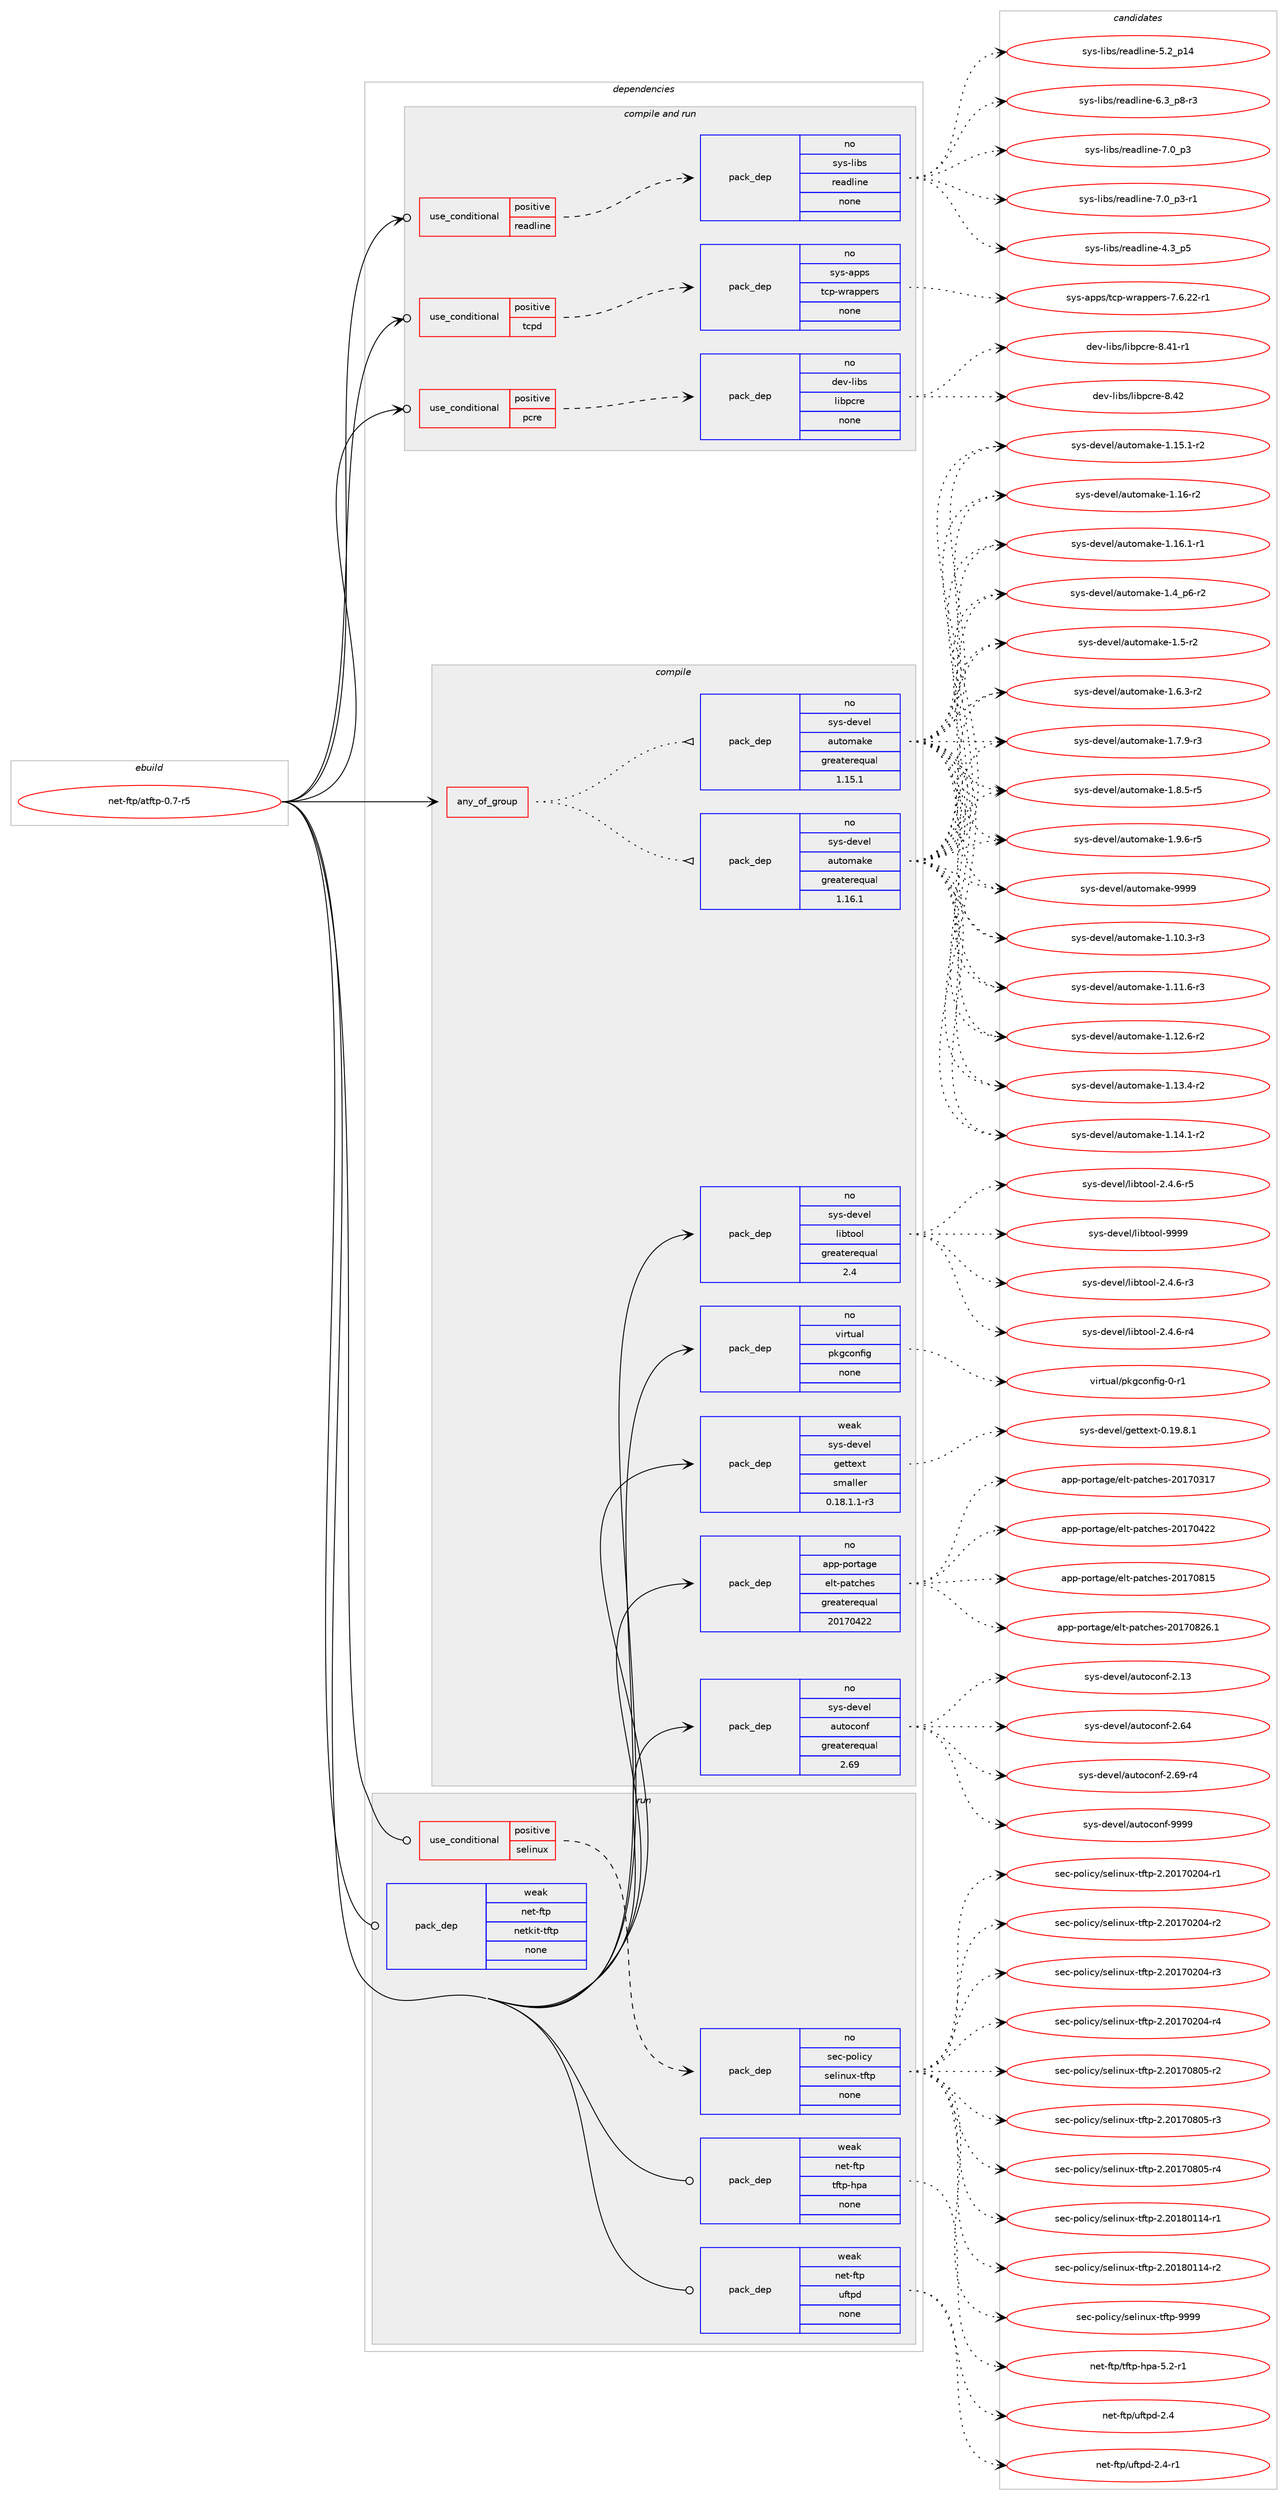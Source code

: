 digraph prolog {

# *************
# Graph options
# *************

newrank=true;
concentrate=true;
compound=true;
graph [rankdir=LR,fontname=Helvetica,fontsize=10,ranksep=1.5];#, ranksep=2.5, nodesep=0.2];
edge  [arrowhead=vee];
node  [fontname=Helvetica,fontsize=10];

# **********
# The ebuild
# **********

subgraph cluster_leftcol {
color=gray;
rank=same;
label=<<i>ebuild</i>>;
id [label="net-ftp/atftp-0.7-r5", color=red, width=4, href="../net-ftp/atftp-0.7-r5.svg"];
}

# ****************
# The dependencies
# ****************

subgraph cluster_midcol {
color=gray;
label=<<i>dependencies</i>>;
subgraph cluster_compile {
fillcolor="#eeeeee";
style=filled;
label=<<i>compile</i>>;
subgraph any13 {
dependency1132 [label=<<TABLE BORDER="0" CELLBORDER="1" CELLSPACING="0" CELLPADDING="4"><TR><TD CELLPADDING="10">any_of_group</TD></TR></TABLE>>, shape=none, color=red];subgraph pack708 {
dependency1133 [label=<<TABLE BORDER="0" CELLBORDER="1" CELLSPACING="0" CELLPADDING="4" WIDTH="220"><TR><TD ROWSPAN="6" CELLPADDING="30">pack_dep</TD></TR><TR><TD WIDTH="110">no</TD></TR><TR><TD>sys-devel</TD></TR><TR><TD>automake</TD></TR><TR><TD>greaterequal</TD></TR><TR><TD>1.16.1</TD></TR></TABLE>>, shape=none, color=blue];
}
dependency1132:e -> dependency1133:w [weight=20,style="dotted",arrowhead="oinv"];
subgraph pack709 {
dependency1134 [label=<<TABLE BORDER="0" CELLBORDER="1" CELLSPACING="0" CELLPADDING="4" WIDTH="220"><TR><TD ROWSPAN="6" CELLPADDING="30">pack_dep</TD></TR><TR><TD WIDTH="110">no</TD></TR><TR><TD>sys-devel</TD></TR><TR><TD>automake</TD></TR><TR><TD>greaterequal</TD></TR><TR><TD>1.15.1</TD></TR></TABLE>>, shape=none, color=blue];
}
dependency1132:e -> dependency1134:w [weight=20,style="dotted",arrowhead="oinv"];
}
id:e -> dependency1132:w [weight=20,style="solid",arrowhead="vee"];
subgraph pack710 {
dependency1135 [label=<<TABLE BORDER="0" CELLBORDER="1" CELLSPACING="0" CELLPADDING="4" WIDTH="220"><TR><TD ROWSPAN="6" CELLPADDING="30">pack_dep</TD></TR><TR><TD WIDTH="110">no</TD></TR><TR><TD>app-portage</TD></TR><TR><TD>elt-patches</TD></TR><TR><TD>greaterequal</TD></TR><TR><TD>20170422</TD></TR></TABLE>>, shape=none, color=blue];
}
id:e -> dependency1135:w [weight=20,style="solid",arrowhead="vee"];
subgraph pack711 {
dependency1136 [label=<<TABLE BORDER="0" CELLBORDER="1" CELLSPACING="0" CELLPADDING="4" WIDTH="220"><TR><TD ROWSPAN="6" CELLPADDING="30">pack_dep</TD></TR><TR><TD WIDTH="110">no</TD></TR><TR><TD>sys-devel</TD></TR><TR><TD>autoconf</TD></TR><TR><TD>greaterequal</TD></TR><TR><TD>2.69</TD></TR></TABLE>>, shape=none, color=blue];
}
id:e -> dependency1136:w [weight=20,style="solid",arrowhead="vee"];
subgraph pack712 {
dependency1137 [label=<<TABLE BORDER="0" CELLBORDER="1" CELLSPACING="0" CELLPADDING="4" WIDTH="220"><TR><TD ROWSPAN="6" CELLPADDING="30">pack_dep</TD></TR><TR><TD WIDTH="110">no</TD></TR><TR><TD>sys-devel</TD></TR><TR><TD>libtool</TD></TR><TR><TD>greaterequal</TD></TR><TR><TD>2.4</TD></TR></TABLE>>, shape=none, color=blue];
}
id:e -> dependency1137:w [weight=20,style="solid",arrowhead="vee"];
subgraph pack713 {
dependency1138 [label=<<TABLE BORDER="0" CELLBORDER="1" CELLSPACING="0" CELLPADDING="4" WIDTH="220"><TR><TD ROWSPAN="6" CELLPADDING="30">pack_dep</TD></TR><TR><TD WIDTH="110">no</TD></TR><TR><TD>virtual</TD></TR><TR><TD>pkgconfig</TD></TR><TR><TD>none</TD></TR><TR><TD></TD></TR></TABLE>>, shape=none, color=blue];
}
id:e -> dependency1138:w [weight=20,style="solid",arrowhead="vee"];
subgraph pack714 {
dependency1139 [label=<<TABLE BORDER="0" CELLBORDER="1" CELLSPACING="0" CELLPADDING="4" WIDTH="220"><TR><TD ROWSPAN="6" CELLPADDING="30">pack_dep</TD></TR><TR><TD WIDTH="110">weak</TD></TR><TR><TD>sys-devel</TD></TR><TR><TD>gettext</TD></TR><TR><TD>smaller</TD></TR><TR><TD>0.18.1.1-r3</TD></TR></TABLE>>, shape=none, color=blue];
}
id:e -> dependency1139:w [weight=20,style="solid",arrowhead="vee"];
}
subgraph cluster_compileandrun {
fillcolor="#eeeeee";
style=filled;
label=<<i>compile and run</i>>;
subgraph cond413 {
dependency1140 [label=<<TABLE BORDER="0" CELLBORDER="1" CELLSPACING="0" CELLPADDING="4"><TR><TD ROWSPAN="3" CELLPADDING="10">use_conditional</TD></TR><TR><TD>positive</TD></TR><TR><TD>pcre</TD></TR></TABLE>>, shape=none, color=red];
subgraph pack715 {
dependency1141 [label=<<TABLE BORDER="0" CELLBORDER="1" CELLSPACING="0" CELLPADDING="4" WIDTH="220"><TR><TD ROWSPAN="6" CELLPADDING="30">pack_dep</TD></TR><TR><TD WIDTH="110">no</TD></TR><TR><TD>dev-libs</TD></TR><TR><TD>libpcre</TD></TR><TR><TD>none</TD></TR><TR><TD></TD></TR></TABLE>>, shape=none, color=blue];
}
dependency1140:e -> dependency1141:w [weight=20,style="dashed",arrowhead="vee"];
}
id:e -> dependency1140:w [weight=20,style="solid",arrowhead="odotvee"];
subgraph cond414 {
dependency1142 [label=<<TABLE BORDER="0" CELLBORDER="1" CELLSPACING="0" CELLPADDING="4"><TR><TD ROWSPAN="3" CELLPADDING="10">use_conditional</TD></TR><TR><TD>positive</TD></TR><TR><TD>readline</TD></TR></TABLE>>, shape=none, color=red];
subgraph pack716 {
dependency1143 [label=<<TABLE BORDER="0" CELLBORDER="1" CELLSPACING="0" CELLPADDING="4" WIDTH="220"><TR><TD ROWSPAN="6" CELLPADDING="30">pack_dep</TD></TR><TR><TD WIDTH="110">no</TD></TR><TR><TD>sys-libs</TD></TR><TR><TD>readline</TD></TR><TR><TD>none</TD></TR><TR><TD></TD></TR></TABLE>>, shape=none, color=blue];
}
dependency1142:e -> dependency1143:w [weight=20,style="dashed",arrowhead="vee"];
}
id:e -> dependency1142:w [weight=20,style="solid",arrowhead="odotvee"];
subgraph cond415 {
dependency1144 [label=<<TABLE BORDER="0" CELLBORDER="1" CELLSPACING="0" CELLPADDING="4"><TR><TD ROWSPAN="3" CELLPADDING="10">use_conditional</TD></TR><TR><TD>positive</TD></TR><TR><TD>tcpd</TD></TR></TABLE>>, shape=none, color=red];
subgraph pack717 {
dependency1145 [label=<<TABLE BORDER="0" CELLBORDER="1" CELLSPACING="0" CELLPADDING="4" WIDTH="220"><TR><TD ROWSPAN="6" CELLPADDING="30">pack_dep</TD></TR><TR><TD WIDTH="110">no</TD></TR><TR><TD>sys-apps</TD></TR><TR><TD>tcp-wrappers</TD></TR><TR><TD>none</TD></TR><TR><TD></TD></TR></TABLE>>, shape=none, color=blue];
}
dependency1144:e -> dependency1145:w [weight=20,style="dashed",arrowhead="vee"];
}
id:e -> dependency1144:w [weight=20,style="solid",arrowhead="odotvee"];
}
subgraph cluster_run {
fillcolor="#eeeeee";
style=filled;
label=<<i>run</i>>;
subgraph cond416 {
dependency1146 [label=<<TABLE BORDER="0" CELLBORDER="1" CELLSPACING="0" CELLPADDING="4"><TR><TD ROWSPAN="3" CELLPADDING="10">use_conditional</TD></TR><TR><TD>positive</TD></TR><TR><TD>selinux</TD></TR></TABLE>>, shape=none, color=red];
subgraph pack718 {
dependency1147 [label=<<TABLE BORDER="0" CELLBORDER="1" CELLSPACING="0" CELLPADDING="4" WIDTH="220"><TR><TD ROWSPAN="6" CELLPADDING="30">pack_dep</TD></TR><TR><TD WIDTH="110">no</TD></TR><TR><TD>sec-policy</TD></TR><TR><TD>selinux-tftp</TD></TR><TR><TD>none</TD></TR><TR><TD></TD></TR></TABLE>>, shape=none, color=blue];
}
dependency1146:e -> dependency1147:w [weight=20,style="dashed",arrowhead="vee"];
}
id:e -> dependency1146:w [weight=20,style="solid",arrowhead="odot"];
subgraph pack719 {
dependency1148 [label=<<TABLE BORDER="0" CELLBORDER="1" CELLSPACING="0" CELLPADDING="4" WIDTH="220"><TR><TD ROWSPAN="6" CELLPADDING="30">pack_dep</TD></TR><TR><TD WIDTH="110">weak</TD></TR><TR><TD>net-ftp</TD></TR><TR><TD>netkit-tftp</TD></TR><TR><TD>none</TD></TR><TR><TD></TD></TR></TABLE>>, shape=none, color=blue];
}
id:e -> dependency1148:w [weight=20,style="solid",arrowhead="odot"];
subgraph pack720 {
dependency1149 [label=<<TABLE BORDER="0" CELLBORDER="1" CELLSPACING="0" CELLPADDING="4" WIDTH="220"><TR><TD ROWSPAN="6" CELLPADDING="30">pack_dep</TD></TR><TR><TD WIDTH="110">weak</TD></TR><TR><TD>net-ftp</TD></TR><TR><TD>tftp-hpa</TD></TR><TR><TD>none</TD></TR><TR><TD></TD></TR></TABLE>>, shape=none, color=blue];
}
id:e -> dependency1149:w [weight=20,style="solid",arrowhead="odot"];
subgraph pack721 {
dependency1150 [label=<<TABLE BORDER="0" CELLBORDER="1" CELLSPACING="0" CELLPADDING="4" WIDTH="220"><TR><TD ROWSPAN="6" CELLPADDING="30">pack_dep</TD></TR><TR><TD WIDTH="110">weak</TD></TR><TR><TD>net-ftp</TD></TR><TR><TD>uftpd</TD></TR><TR><TD>none</TD></TR><TR><TD></TD></TR></TABLE>>, shape=none, color=blue];
}
id:e -> dependency1150:w [weight=20,style="solid",arrowhead="odot"];
}
}

# **************
# The candidates
# **************

subgraph cluster_choices {
rank=same;
color=gray;
label=<<i>candidates</i>>;

subgraph choice708 {
color=black;
nodesep=1;
choice11512111545100101118101108479711711611110997107101454946494846514511451 [label="sys-devel/automake-1.10.3-r3", color=red, width=4,href="../sys-devel/automake-1.10.3-r3.svg"];
choice11512111545100101118101108479711711611110997107101454946494946544511451 [label="sys-devel/automake-1.11.6-r3", color=red, width=4,href="../sys-devel/automake-1.11.6-r3.svg"];
choice11512111545100101118101108479711711611110997107101454946495046544511450 [label="sys-devel/automake-1.12.6-r2", color=red, width=4,href="../sys-devel/automake-1.12.6-r2.svg"];
choice11512111545100101118101108479711711611110997107101454946495146524511450 [label="sys-devel/automake-1.13.4-r2", color=red, width=4,href="../sys-devel/automake-1.13.4-r2.svg"];
choice11512111545100101118101108479711711611110997107101454946495246494511450 [label="sys-devel/automake-1.14.1-r2", color=red, width=4,href="../sys-devel/automake-1.14.1-r2.svg"];
choice11512111545100101118101108479711711611110997107101454946495346494511450 [label="sys-devel/automake-1.15.1-r2", color=red, width=4,href="../sys-devel/automake-1.15.1-r2.svg"];
choice1151211154510010111810110847971171161111099710710145494649544511450 [label="sys-devel/automake-1.16-r2", color=red, width=4,href="../sys-devel/automake-1.16-r2.svg"];
choice11512111545100101118101108479711711611110997107101454946495446494511449 [label="sys-devel/automake-1.16.1-r1", color=red, width=4,href="../sys-devel/automake-1.16.1-r1.svg"];
choice115121115451001011181011084797117116111109971071014549465295112544511450 [label="sys-devel/automake-1.4_p6-r2", color=red, width=4,href="../sys-devel/automake-1.4_p6-r2.svg"];
choice11512111545100101118101108479711711611110997107101454946534511450 [label="sys-devel/automake-1.5-r2", color=red, width=4,href="../sys-devel/automake-1.5-r2.svg"];
choice115121115451001011181011084797117116111109971071014549465446514511450 [label="sys-devel/automake-1.6.3-r2", color=red, width=4,href="../sys-devel/automake-1.6.3-r2.svg"];
choice115121115451001011181011084797117116111109971071014549465546574511451 [label="sys-devel/automake-1.7.9-r3", color=red, width=4,href="../sys-devel/automake-1.7.9-r3.svg"];
choice115121115451001011181011084797117116111109971071014549465646534511453 [label="sys-devel/automake-1.8.5-r5", color=red, width=4,href="../sys-devel/automake-1.8.5-r5.svg"];
choice115121115451001011181011084797117116111109971071014549465746544511453 [label="sys-devel/automake-1.9.6-r5", color=red, width=4,href="../sys-devel/automake-1.9.6-r5.svg"];
choice115121115451001011181011084797117116111109971071014557575757 [label="sys-devel/automake-9999", color=red, width=4,href="../sys-devel/automake-9999.svg"];
dependency1133:e -> choice11512111545100101118101108479711711611110997107101454946494846514511451:w [style=dotted,weight="100"];
dependency1133:e -> choice11512111545100101118101108479711711611110997107101454946494946544511451:w [style=dotted,weight="100"];
dependency1133:e -> choice11512111545100101118101108479711711611110997107101454946495046544511450:w [style=dotted,weight="100"];
dependency1133:e -> choice11512111545100101118101108479711711611110997107101454946495146524511450:w [style=dotted,weight="100"];
dependency1133:e -> choice11512111545100101118101108479711711611110997107101454946495246494511450:w [style=dotted,weight="100"];
dependency1133:e -> choice11512111545100101118101108479711711611110997107101454946495346494511450:w [style=dotted,weight="100"];
dependency1133:e -> choice1151211154510010111810110847971171161111099710710145494649544511450:w [style=dotted,weight="100"];
dependency1133:e -> choice11512111545100101118101108479711711611110997107101454946495446494511449:w [style=dotted,weight="100"];
dependency1133:e -> choice115121115451001011181011084797117116111109971071014549465295112544511450:w [style=dotted,weight="100"];
dependency1133:e -> choice11512111545100101118101108479711711611110997107101454946534511450:w [style=dotted,weight="100"];
dependency1133:e -> choice115121115451001011181011084797117116111109971071014549465446514511450:w [style=dotted,weight="100"];
dependency1133:e -> choice115121115451001011181011084797117116111109971071014549465546574511451:w [style=dotted,weight="100"];
dependency1133:e -> choice115121115451001011181011084797117116111109971071014549465646534511453:w [style=dotted,weight="100"];
dependency1133:e -> choice115121115451001011181011084797117116111109971071014549465746544511453:w [style=dotted,weight="100"];
dependency1133:e -> choice115121115451001011181011084797117116111109971071014557575757:w [style=dotted,weight="100"];
}
subgraph choice709 {
color=black;
nodesep=1;
choice11512111545100101118101108479711711611110997107101454946494846514511451 [label="sys-devel/automake-1.10.3-r3", color=red, width=4,href="../sys-devel/automake-1.10.3-r3.svg"];
choice11512111545100101118101108479711711611110997107101454946494946544511451 [label="sys-devel/automake-1.11.6-r3", color=red, width=4,href="../sys-devel/automake-1.11.6-r3.svg"];
choice11512111545100101118101108479711711611110997107101454946495046544511450 [label="sys-devel/automake-1.12.6-r2", color=red, width=4,href="../sys-devel/automake-1.12.6-r2.svg"];
choice11512111545100101118101108479711711611110997107101454946495146524511450 [label="sys-devel/automake-1.13.4-r2", color=red, width=4,href="../sys-devel/automake-1.13.4-r2.svg"];
choice11512111545100101118101108479711711611110997107101454946495246494511450 [label="sys-devel/automake-1.14.1-r2", color=red, width=4,href="../sys-devel/automake-1.14.1-r2.svg"];
choice11512111545100101118101108479711711611110997107101454946495346494511450 [label="sys-devel/automake-1.15.1-r2", color=red, width=4,href="../sys-devel/automake-1.15.1-r2.svg"];
choice1151211154510010111810110847971171161111099710710145494649544511450 [label="sys-devel/automake-1.16-r2", color=red, width=4,href="../sys-devel/automake-1.16-r2.svg"];
choice11512111545100101118101108479711711611110997107101454946495446494511449 [label="sys-devel/automake-1.16.1-r1", color=red, width=4,href="../sys-devel/automake-1.16.1-r1.svg"];
choice115121115451001011181011084797117116111109971071014549465295112544511450 [label="sys-devel/automake-1.4_p6-r2", color=red, width=4,href="../sys-devel/automake-1.4_p6-r2.svg"];
choice11512111545100101118101108479711711611110997107101454946534511450 [label="sys-devel/automake-1.5-r2", color=red, width=4,href="../sys-devel/automake-1.5-r2.svg"];
choice115121115451001011181011084797117116111109971071014549465446514511450 [label="sys-devel/automake-1.6.3-r2", color=red, width=4,href="../sys-devel/automake-1.6.3-r2.svg"];
choice115121115451001011181011084797117116111109971071014549465546574511451 [label="sys-devel/automake-1.7.9-r3", color=red, width=4,href="../sys-devel/automake-1.7.9-r3.svg"];
choice115121115451001011181011084797117116111109971071014549465646534511453 [label="sys-devel/automake-1.8.5-r5", color=red, width=4,href="../sys-devel/automake-1.8.5-r5.svg"];
choice115121115451001011181011084797117116111109971071014549465746544511453 [label="sys-devel/automake-1.9.6-r5", color=red, width=4,href="../sys-devel/automake-1.9.6-r5.svg"];
choice115121115451001011181011084797117116111109971071014557575757 [label="sys-devel/automake-9999", color=red, width=4,href="../sys-devel/automake-9999.svg"];
dependency1134:e -> choice11512111545100101118101108479711711611110997107101454946494846514511451:w [style=dotted,weight="100"];
dependency1134:e -> choice11512111545100101118101108479711711611110997107101454946494946544511451:w [style=dotted,weight="100"];
dependency1134:e -> choice11512111545100101118101108479711711611110997107101454946495046544511450:w [style=dotted,weight="100"];
dependency1134:e -> choice11512111545100101118101108479711711611110997107101454946495146524511450:w [style=dotted,weight="100"];
dependency1134:e -> choice11512111545100101118101108479711711611110997107101454946495246494511450:w [style=dotted,weight="100"];
dependency1134:e -> choice11512111545100101118101108479711711611110997107101454946495346494511450:w [style=dotted,weight="100"];
dependency1134:e -> choice1151211154510010111810110847971171161111099710710145494649544511450:w [style=dotted,weight="100"];
dependency1134:e -> choice11512111545100101118101108479711711611110997107101454946495446494511449:w [style=dotted,weight="100"];
dependency1134:e -> choice115121115451001011181011084797117116111109971071014549465295112544511450:w [style=dotted,weight="100"];
dependency1134:e -> choice11512111545100101118101108479711711611110997107101454946534511450:w [style=dotted,weight="100"];
dependency1134:e -> choice115121115451001011181011084797117116111109971071014549465446514511450:w [style=dotted,weight="100"];
dependency1134:e -> choice115121115451001011181011084797117116111109971071014549465546574511451:w [style=dotted,weight="100"];
dependency1134:e -> choice115121115451001011181011084797117116111109971071014549465646534511453:w [style=dotted,weight="100"];
dependency1134:e -> choice115121115451001011181011084797117116111109971071014549465746544511453:w [style=dotted,weight="100"];
dependency1134:e -> choice115121115451001011181011084797117116111109971071014557575757:w [style=dotted,weight="100"];
}
subgraph choice710 {
color=black;
nodesep=1;
choice97112112451121111141169710310147101108116451129711699104101115455048495548514955 [label="app-portage/elt-patches-20170317", color=red, width=4,href="../app-portage/elt-patches-20170317.svg"];
choice97112112451121111141169710310147101108116451129711699104101115455048495548525050 [label="app-portage/elt-patches-20170422", color=red, width=4,href="../app-portage/elt-patches-20170422.svg"];
choice97112112451121111141169710310147101108116451129711699104101115455048495548564953 [label="app-portage/elt-patches-20170815", color=red, width=4,href="../app-portage/elt-patches-20170815.svg"];
choice971121124511211111411697103101471011081164511297116991041011154550484955485650544649 [label="app-portage/elt-patches-20170826.1", color=red, width=4,href="../app-portage/elt-patches-20170826.1.svg"];
dependency1135:e -> choice97112112451121111141169710310147101108116451129711699104101115455048495548514955:w [style=dotted,weight="100"];
dependency1135:e -> choice97112112451121111141169710310147101108116451129711699104101115455048495548525050:w [style=dotted,weight="100"];
dependency1135:e -> choice97112112451121111141169710310147101108116451129711699104101115455048495548564953:w [style=dotted,weight="100"];
dependency1135:e -> choice971121124511211111411697103101471011081164511297116991041011154550484955485650544649:w [style=dotted,weight="100"];
}
subgraph choice711 {
color=black;
nodesep=1;
choice115121115451001011181011084797117116111991111101024550464951 [label="sys-devel/autoconf-2.13", color=red, width=4,href="../sys-devel/autoconf-2.13.svg"];
choice115121115451001011181011084797117116111991111101024550465452 [label="sys-devel/autoconf-2.64", color=red, width=4,href="../sys-devel/autoconf-2.64.svg"];
choice1151211154510010111810110847971171161119911111010245504654574511452 [label="sys-devel/autoconf-2.69-r4", color=red, width=4,href="../sys-devel/autoconf-2.69-r4.svg"];
choice115121115451001011181011084797117116111991111101024557575757 [label="sys-devel/autoconf-9999", color=red, width=4,href="../sys-devel/autoconf-9999.svg"];
dependency1136:e -> choice115121115451001011181011084797117116111991111101024550464951:w [style=dotted,weight="100"];
dependency1136:e -> choice115121115451001011181011084797117116111991111101024550465452:w [style=dotted,weight="100"];
dependency1136:e -> choice1151211154510010111810110847971171161119911111010245504654574511452:w [style=dotted,weight="100"];
dependency1136:e -> choice115121115451001011181011084797117116111991111101024557575757:w [style=dotted,weight="100"];
}
subgraph choice712 {
color=black;
nodesep=1;
choice1151211154510010111810110847108105981161111111084550465246544511451 [label="sys-devel/libtool-2.4.6-r3", color=red, width=4,href="../sys-devel/libtool-2.4.6-r3.svg"];
choice1151211154510010111810110847108105981161111111084550465246544511452 [label="sys-devel/libtool-2.4.6-r4", color=red, width=4,href="../sys-devel/libtool-2.4.6-r4.svg"];
choice1151211154510010111810110847108105981161111111084550465246544511453 [label="sys-devel/libtool-2.4.6-r5", color=red, width=4,href="../sys-devel/libtool-2.4.6-r5.svg"];
choice1151211154510010111810110847108105981161111111084557575757 [label="sys-devel/libtool-9999", color=red, width=4,href="../sys-devel/libtool-9999.svg"];
dependency1137:e -> choice1151211154510010111810110847108105981161111111084550465246544511451:w [style=dotted,weight="100"];
dependency1137:e -> choice1151211154510010111810110847108105981161111111084550465246544511452:w [style=dotted,weight="100"];
dependency1137:e -> choice1151211154510010111810110847108105981161111111084550465246544511453:w [style=dotted,weight="100"];
dependency1137:e -> choice1151211154510010111810110847108105981161111111084557575757:w [style=dotted,weight="100"];
}
subgraph choice713 {
color=black;
nodesep=1;
choice11810511411611797108471121071039911111010210510345484511449 [label="virtual/pkgconfig-0-r1", color=red, width=4,href="../virtual/pkgconfig-0-r1.svg"];
dependency1138:e -> choice11810511411611797108471121071039911111010210510345484511449:w [style=dotted,weight="100"];
}
subgraph choice714 {
color=black;
nodesep=1;
choice1151211154510010111810110847103101116116101120116454846495746564649 [label="sys-devel/gettext-0.19.8.1", color=red, width=4,href="../sys-devel/gettext-0.19.8.1.svg"];
dependency1139:e -> choice1151211154510010111810110847103101116116101120116454846495746564649:w [style=dotted,weight="100"];
}
subgraph choice715 {
color=black;
nodesep=1;
choice100101118451081059811547108105981129911410145564652494511449 [label="dev-libs/libpcre-8.41-r1", color=red, width=4,href="../dev-libs/libpcre-8.41-r1.svg"];
choice10010111845108105981154710810598112991141014556465250 [label="dev-libs/libpcre-8.42", color=red, width=4,href="../dev-libs/libpcre-8.42.svg"];
dependency1141:e -> choice100101118451081059811547108105981129911410145564652494511449:w [style=dotted,weight="100"];
dependency1141:e -> choice10010111845108105981154710810598112991141014556465250:w [style=dotted,weight="100"];
}
subgraph choice716 {
color=black;
nodesep=1;
choice11512111545108105981154711410197100108105110101455246519511253 [label="sys-libs/readline-4.3_p5", color=red, width=4,href="../sys-libs/readline-4.3_p5.svg"];
choice1151211154510810598115471141019710010810511010145534650951124952 [label="sys-libs/readline-5.2_p14", color=red, width=4,href="../sys-libs/readline-5.2_p14.svg"];
choice115121115451081059811547114101971001081051101014554465195112564511451 [label="sys-libs/readline-6.3_p8-r3", color=red, width=4,href="../sys-libs/readline-6.3_p8-r3.svg"];
choice11512111545108105981154711410197100108105110101455546489511251 [label="sys-libs/readline-7.0_p3", color=red, width=4,href="../sys-libs/readline-7.0_p3.svg"];
choice115121115451081059811547114101971001081051101014555464895112514511449 [label="sys-libs/readline-7.0_p3-r1", color=red, width=4,href="../sys-libs/readline-7.0_p3-r1.svg"];
dependency1143:e -> choice11512111545108105981154711410197100108105110101455246519511253:w [style=dotted,weight="100"];
dependency1143:e -> choice1151211154510810598115471141019710010810511010145534650951124952:w [style=dotted,weight="100"];
dependency1143:e -> choice115121115451081059811547114101971001081051101014554465195112564511451:w [style=dotted,weight="100"];
dependency1143:e -> choice11512111545108105981154711410197100108105110101455546489511251:w [style=dotted,weight="100"];
dependency1143:e -> choice115121115451081059811547114101971001081051101014555464895112514511449:w [style=dotted,weight="100"];
}
subgraph choice717 {
color=black;
nodesep=1;
choice115121115459711211211547116991124511911497112112101114115455546544650504511449 [label="sys-apps/tcp-wrappers-7.6.22-r1", color=red, width=4,href="../sys-apps/tcp-wrappers-7.6.22-r1.svg"];
dependency1145:e -> choice115121115459711211211547116991124511911497112112101114115455546544650504511449:w [style=dotted,weight="100"];
}
subgraph choice718 {
color=black;
nodesep=1;
choice115101994511211110810599121471151011081051101171204511610211611245504650484955485048524511449 [label="sec-policy/selinux-tftp-2.20170204-r1", color=red, width=4,href="../sec-policy/selinux-tftp-2.20170204-r1.svg"];
choice115101994511211110810599121471151011081051101171204511610211611245504650484955485048524511450 [label="sec-policy/selinux-tftp-2.20170204-r2", color=red, width=4,href="../sec-policy/selinux-tftp-2.20170204-r2.svg"];
choice115101994511211110810599121471151011081051101171204511610211611245504650484955485048524511451 [label="sec-policy/selinux-tftp-2.20170204-r3", color=red, width=4,href="../sec-policy/selinux-tftp-2.20170204-r3.svg"];
choice115101994511211110810599121471151011081051101171204511610211611245504650484955485048524511452 [label="sec-policy/selinux-tftp-2.20170204-r4", color=red, width=4,href="../sec-policy/selinux-tftp-2.20170204-r4.svg"];
choice115101994511211110810599121471151011081051101171204511610211611245504650484955485648534511450 [label="sec-policy/selinux-tftp-2.20170805-r2", color=red, width=4,href="../sec-policy/selinux-tftp-2.20170805-r2.svg"];
choice115101994511211110810599121471151011081051101171204511610211611245504650484955485648534511451 [label="sec-policy/selinux-tftp-2.20170805-r3", color=red, width=4,href="../sec-policy/selinux-tftp-2.20170805-r3.svg"];
choice115101994511211110810599121471151011081051101171204511610211611245504650484955485648534511452 [label="sec-policy/selinux-tftp-2.20170805-r4", color=red, width=4,href="../sec-policy/selinux-tftp-2.20170805-r4.svg"];
choice115101994511211110810599121471151011081051101171204511610211611245504650484956484949524511449 [label="sec-policy/selinux-tftp-2.20180114-r1", color=red, width=4,href="../sec-policy/selinux-tftp-2.20180114-r1.svg"];
choice115101994511211110810599121471151011081051101171204511610211611245504650484956484949524511450 [label="sec-policy/selinux-tftp-2.20180114-r2", color=red, width=4,href="../sec-policy/selinux-tftp-2.20180114-r2.svg"];
choice11510199451121111081059912147115101108105110117120451161021161124557575757 [label="sec-policy/selinux-tftp-9999", color=red, width=4,href="../sec-policy/selinux-tftp-9999.svg"];
dependency1147:e -> choice115101994511211110810599121471151011081051101171204511610211611245504650484955485048524511449:w [style=dotted,weight="100"];
dependency1147:e -> choice115101994511211110810599121471151011081051101171204511610211611245504650484955485048524511450:w [style=dotted,weight="100"];
dependency1147:e -> choice115101994511211110810599121471151011081051101171204511610211611245504650484955485048524511451:w [style=dotted,weight="100"];
dependency1147:e -> choice115101994511211110810599121471151011081051101171204511610211611245504650484955485048524511452:w [style=dotted,weight="100"];
dependency1147:e -> choice115101994511211110810599121471151011081051101171204511610211611245504650484955485648534511450:w [style=dotted,weight="100"];
dependency1147:e -> choice115101994511211110810599121471151011081051101171204511610211611245504650484955485648534511451:w [style=dotted,weight="100"];
dependency1147:e -> choice115101994511211110810599121471151011081051101171204511610211611245504650484955485648534511452:w [style=dotted,weight="100"];
dependency1147:e -> choice115101994511211110810599121471151011081051101171204511610211611245504650484956484949524511449:w [style=dotted,weight="100"];
dependency1147:e -> choice115101994511211110810599121471151011081051101171204511610211611245504650484956484949524511450:w [style=dotted,weight="100"];
dependency1147:e -> choice11510199451121111081059912147115101108105110117120451161021161124557575757:w [style=dotted,weight="100"];
}
subgraph choice719 {
color=black;
nodesep=1;
}
subgraph choice720 {
color=black;
nodesep=1;
choice11010111645102116112471161021161124510411297455346504511449 [label="net-ftp/tftp-hpa-5.2-r1", color=red, width=4,href="../net-ftp/tftp-hpa-5.2-r1.svg"];
dependency1149:e -> choice11010111645102116112471161021161124510411297455346504511449:w [style=dotted,weight="100"];
}
subgraph choice721 {
color=black;
nodesep=1;
choice110101116451021161124711710211611210045504652 [label="net-ftp/uftpd-2.4", color=red, width=4,href="../net-ftp/uftpd-2.4.svg"];
choice1101011164510211611247117102116112100455046524511449 [label="net-ftp/uftpd-2.4-r1", color=red, width=4,href="../net-ftp/uftpd-2.4-r1.svg"];
dependency1150:e -> choice110101116451021161124711710211611210045504652:w [style=dotted,weight="100"];
dependency1150:e -> choice1101011164510211611247117102116112100455046524511449:w [style=dotted,weight="100"];
}
}

}
